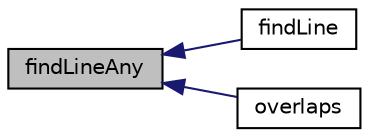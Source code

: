 digraph "findLineAny"
{
  bgcolor="transparent";
  edge [fontname="Helvetica",fontsize="10",labelfontname="Helvetica",labelfontsize="10"];
  node [fontname="Helvetica",fontsize="10",shape=record];
  rankdir="LR";
  Node1 [label="findLineAny",height=0.2,width=0.4,color="black", fillcolor="grey75", style="filled", fontcolor="black"];
  Node1 -> Node2 [dir="back",color="midnightblue",fontsize="10",style="solid",fontname="Helvetica"];
  Node2 [label="findLine",height=0.2,width=0.4,color="black",URL="$a02257.html#a099df5ddaf17545f9b58aeaceead2dab",tooltip="Find first intersection on segment from start to end. "];
  Node1 -> Node3 [dir="back",color="midnightblue",fontsize="10",style="solid",fontname="Helvetica"];
  Node3 [label="overlaps",height=0.2,width=0.4,color="black",URL="$a02257.html#a98f33194ef7b842face2371d152b5405",tooltip="Does any part of the surface overlap the supplied bound box? "];
}
